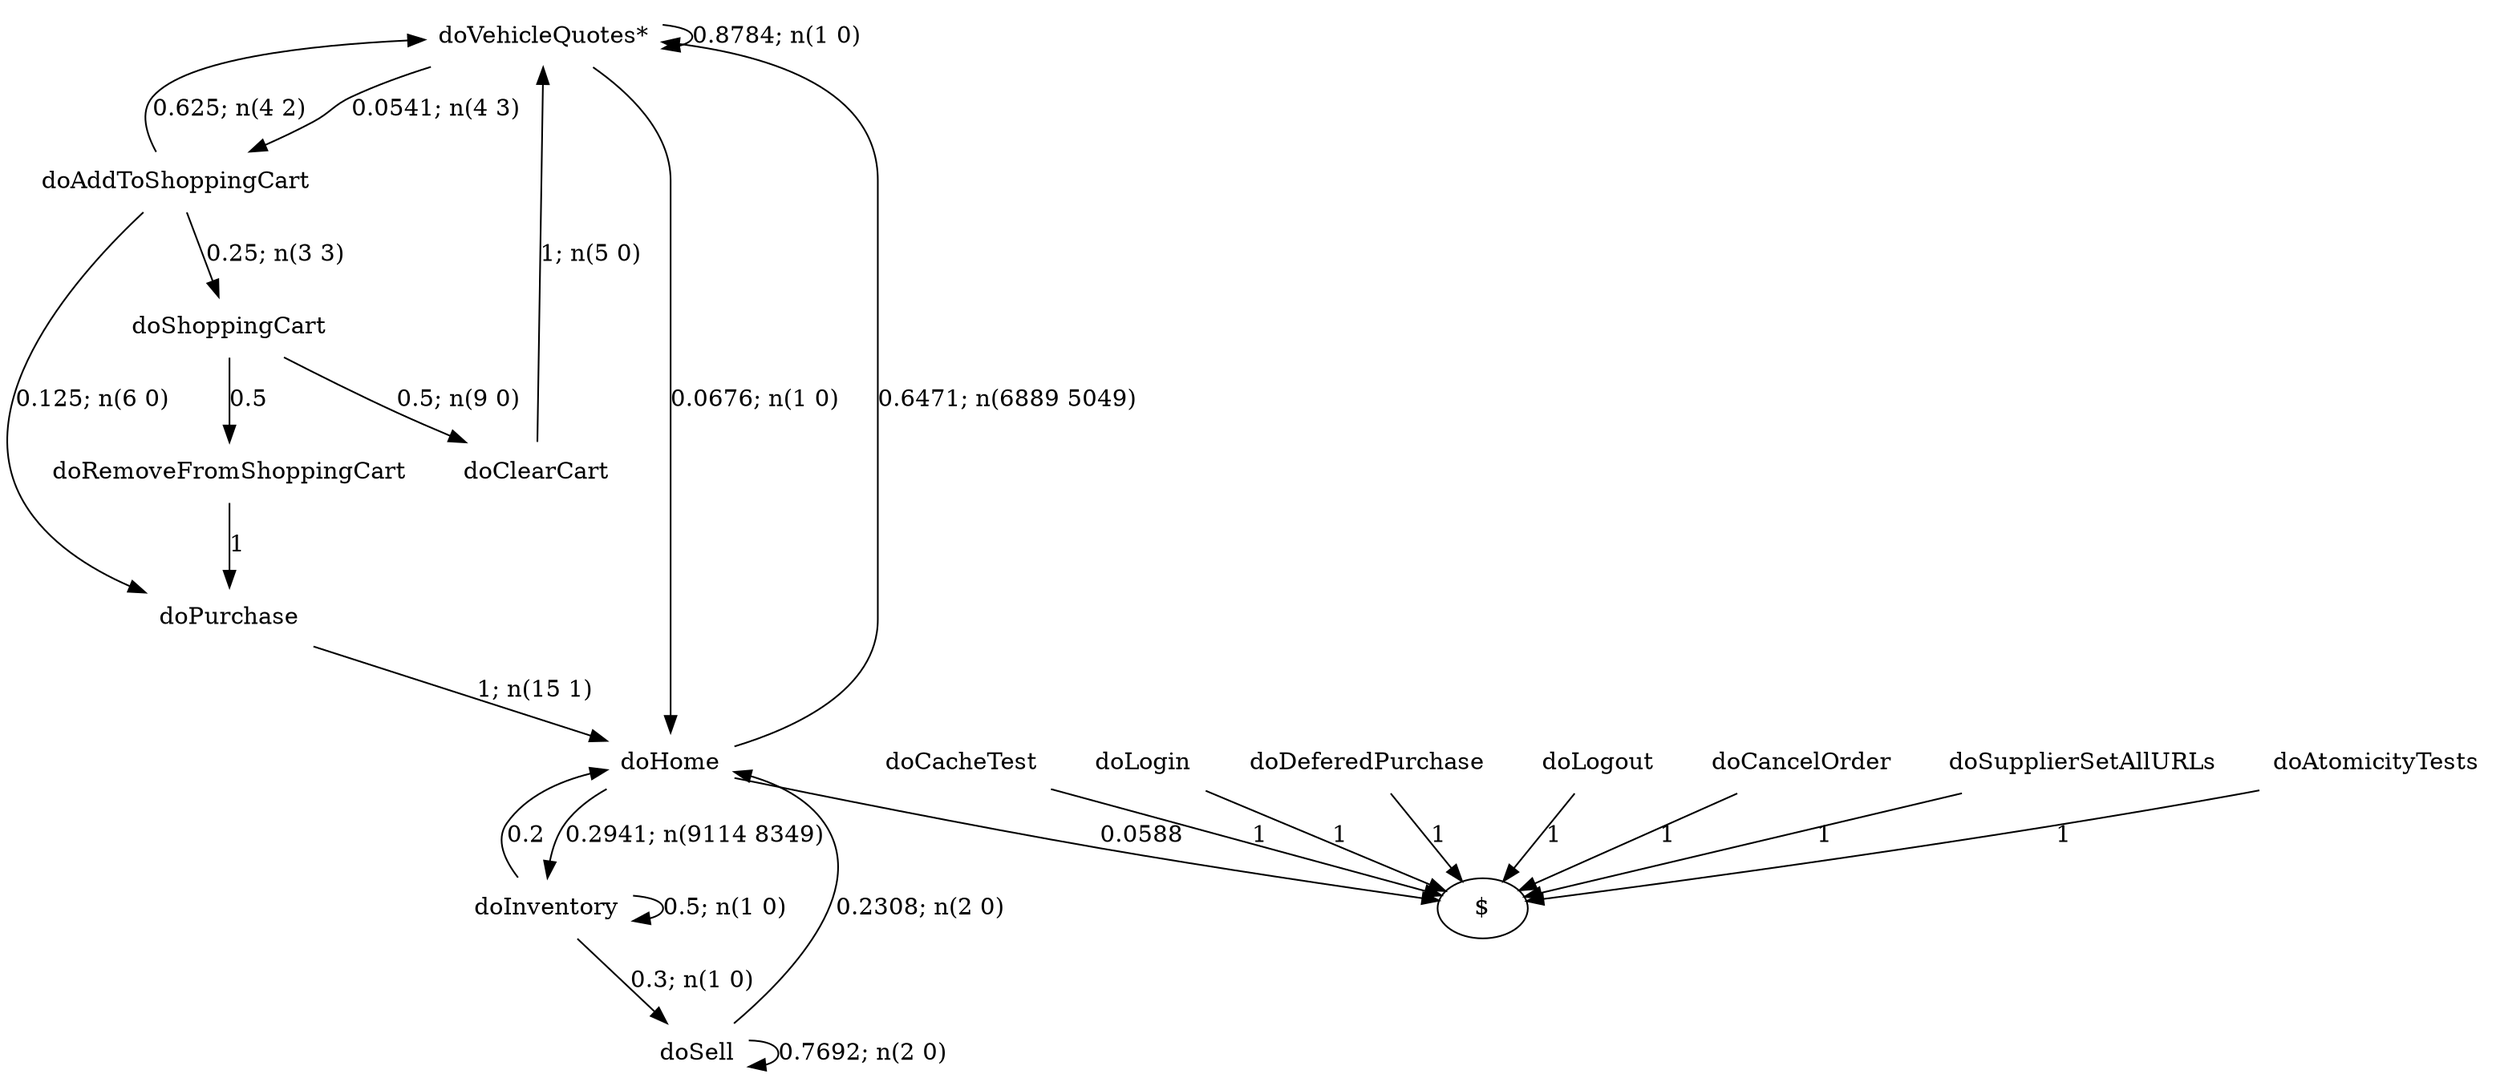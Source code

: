 digraph G {"doVehicleQuotes*" [label="doVehicleQuotes*",shape=none];"doSupplierSetAllURLs" [label="doSupplierSetAllURLs",shape=none];"doAtomicityTests" [label="doAtomicityTests",shape=none];"doCacheTest" [label="doCacheTest",shape=none];"doLogin" [label="doLogin",shape=none];"doAddToShoppingCart" [label="doAddToShoppingCart",shape=none];"doDeferedPurchase" [label="doDeferedPurchase",shape=none];"doHome" [label="doHome",shape=none];"doShoppingCart" [label="doShoppingCart",shape=none];"doClearCart" [label="doClearCart",shape=none];"doPurchase" [label="doPurchase",shape=none];"doInventory" [label="doInventory",shape=none];"doSell" [label="doSell",shape=none];"doLogout" [label="doLogout",shape=none];"doCancelOrder" [label="doCancelOrder",shape=none];"doRemoveFromShoppingCart" [label="doRemoveFromShoppingCart",shape=none];"doVehicleQuotes*"->"doVehicleQuotes*" [style=solid,label="0.8784; n(1 0)"];"doVehicleQuotes*"->"doAddToShoppingCart" [style=solid,label="0.0541; n(4 3)"];"doVehicleQuotes*"->"doHome" [style=solid,label="0.0676; n(1 0)"];"doSupplierSetAllURLs"->"$" [style=solid,label="1"];"doAtomicityTests"->"$" [style=solid,label="1"];"doCacheTest"->"$" [style=solid,label="1"];"doLogin"->"$" [style=solid,label="1"];"doAddToShoppingCart"->"doVehicleQuotes*" [style=solid,label="0.625; n(4 2)"];"doAddToShoppingCart"->"doShoppingCart" [style=solid,label="0.25; n(3 3)"];"doAddToShoppingCart"->"doPurchase" [style=solid,label="0.125; n(6 0)"];"doDeferedPurchase"->"$" [style=solid,label="1"];"doHome"->"doVehicleQuotes*" [style=solid,label="0.6471; n(6889 5049)"];"doHome"->"doInventory" [style=solid,label="0.2941; n(9114 8349)"];"doHome"->"$" [style=solid,label="0.0588"];"doShoppingCart"->"doClearCart" [style=solid,label="0.5; n(9 0)"];"doShoppingCart"->"doRemoveFromShoppingCart" [style=solid,label="0.5"];"doClearCart"->"doVehicleQuotes*" [style=solid,label="1; n(5 0)"];"doPurchase"->"doHome" [style=solid,label="1; n(15 1)"];"doInventory"->"doHome" [style=solid,label="0.2"];"doInventory"->"doInventory" [style=solid,label="0.5; n(1 0)"];"doInventory"->"doSell" [style=solid,label="0.3; n(1 0)"];"doSell"->"doHome" [style=solid,label="0.2308; n(2 0)"];"doSell"->"doSell" [style=solid,label="0.7692; n(2 0)"];"doLogout"->"$" [style=solid,label="1"];"doCancelOrder"->"$" [style=solid,label="1"];"doRemoveFromShoppingCart"->"doPurchase" [style=solid,label="1"];}